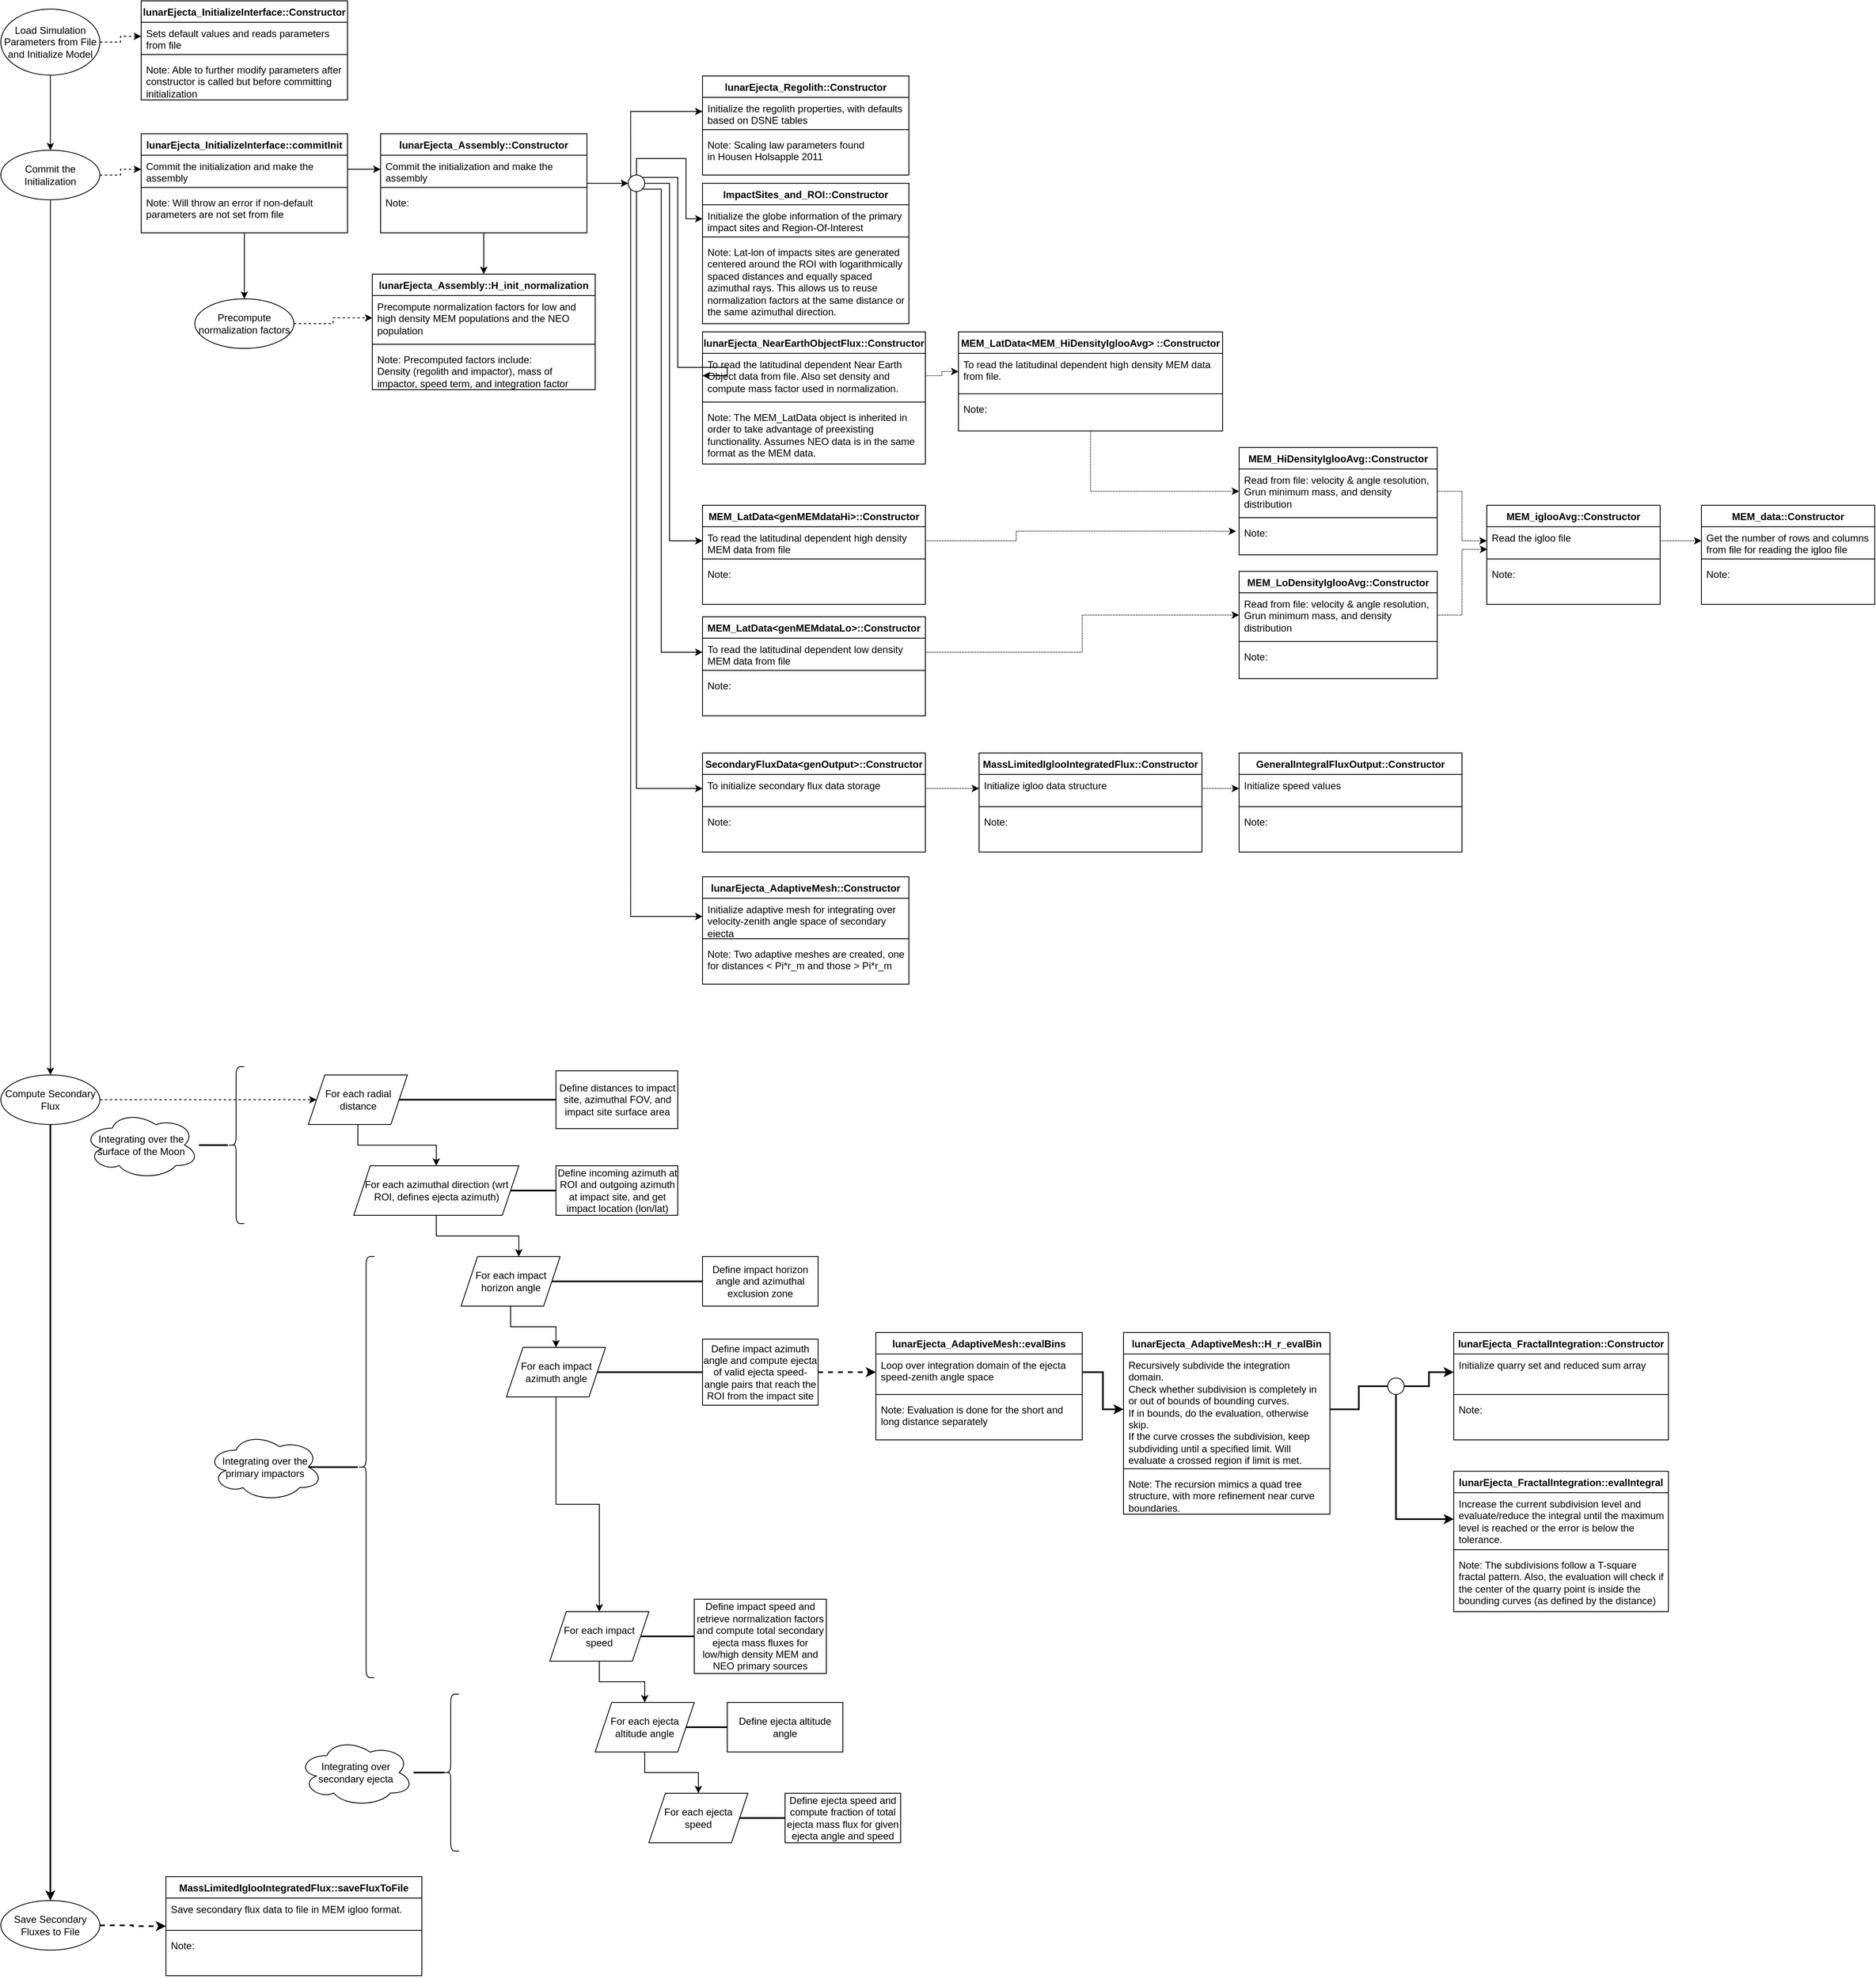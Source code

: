 <mxfile version="13.7.8" type="device"><diagram id="AE6Q_uzpnQ-s7usFo6EL" name="Page-1"><mxGraphModel dx="1955" dy="1050" grid="1" gridSize="10" guides="1" tooltips="1" connect="1" arrows="1" fold="1" page="1" pageScale="1" pageWidth="2339" pageHeight="3300" math="0" shadow="0"><root><mxCell id="0"/><mxCell id="1" parent="0"/><mxCell id="IF2kZrFyBLAiRgc4HF0k-3" style="edgeStyle=orthogonalEdgeStyle;rounded=0;orthogonalLoop=1;jettySize=auto;html=1;entryX=0;entryY=0.5;entryDx=0;entryDy=0;dashed=1;" edge="1" parent="1" source="IF2kZrFyBLAiRgc4HF0k-1" target="IF2kZrFyBLAiRgc4HF0k-13"><mxGeometry relative="1" as="geometry"><mxPoint x="265" y="91" as="targetPoint"/></mxGeometry></mxCell><mxCell id="IF2kZrFyBLAiRgc4HF0k-18" style="edgeStyle=orthogonalEdgeStyle;rounded=0;orthogonalLoop=1;jettySize=auto;html=1;" edge="1" parent="1" source="IF2kZrFyBLAiRgc4HF0k-1" target="IF2kZrFyBLAiRgc4HF0k-17"><mxGeometry relative="1" as="geometry"/></mxCell><mxCell id="IF2kZrFyBLAiRgc4HF0k-1" value="Load Simulation Parameters from File and Initialize Model" style="ellipse;whiteSpace=wrap;html=1;" vertex="1" parent="1"><mxGeometry x="50" y="50" width="120" height="80" as="geometry"/></mxCell><mxCell id="IF2kZrFyBLAiRgc4HF0k-4" style="edgeStyle=orthogonalEdgeStyle;rounded=0;orthogonalLoop=1;jettySize=auto;html=1;exitX=0.5;exitY=1;exitDx=0;exitDy=0;" edge="1" parent="1"><mxGeometry relative="1" as="geometry"><mxPoint x="287.5" y="101" as="sourcePoint"/><mxPoint x="287.5" y="101" as="targetPoint"/></mxGeometry></mxCell><mxCell id="IF2kZrFyBLAiRgc4HF0k-23" style="edgeStyle=orthogonalEdgeStyle;rounded=0;orthogonalLoop=1;jettySize=auto;html=1;entryX=0;entryY=0.5;entryDx=0;entryDy=0;dashed=1;" edge="1" parent="1" source="IF2kZrFyBLAiRgc4HF0k-17" target="IF2kZrFyBLAiRgc4HF0k-20"><mxGeometry relative="1" as="geometry"/></mxCell><mxCell id="VJTmwMwhS1RaxZfqi-d4-105" style="edgeStyle=orthogonalEdgeStyle;rounded=0;orthogonalLoop=1;jettySize=auto;html=1;startArrow=none;startFill=0;endArrow=classic;endFill=1;strokeWidth=1;" edge="1" parent="1" source="IF2kZrFyBLAiRgc4HF0k-17" target="VJTmwMwhS1RaxZfqi-d4-104"><mxGeometry relative="1" as="geometry"/></mxCell><mxCell id="IF2kZrFyBLAiRgc4HF0k-17" value="Commit the Initialization" style="ellipse;whiteSpace=wrap;html=1;" vertex="1" parent="1"><mxGeometry x="50" y="221" width="120" height="60" as="geometry"/></mxCell><mxCell id="VJTmwMwhS1RaxZfqi-d4-16" style="edgeStyle=orthogonalEdgeStyle;rounded=0;orthogonalLoop=1;jettySize=auto;html=1;" edge="1" parent="1" source="IF2kZrFyBLAiRgc4HF0k-19" target="VJTmwMwhS1RaxZfqi-d4-15"><mxGeometry relative="1" as="geometry"/></mxCell><mxCell id="VJTmwMwhS1RaxZfqi-d4-14" style="edgeStyle=orthogonalEdgeStyle;rounded=0;orthogonalLoop=1;jettySize=auto;html=1;entryX=0.5;entryY=0;entryDx=0;entryDy=0;" edge="1" parent="1" source="VJTmwMwhS1RaxZfqi-d4-1" target="VJTmwMwhS1RaxZfqi-d4-10"><mxGeometry relative="1" as="geometry"/></mxCell><mxCell id="VJTmwMwhS1RaxZfqi-d4-18" style="edgeStyle=orthogonalEdgeStyle;rounded=0;orthogonalLoop=1;jettySize=auto;html=1;entryX=0;entryY=0.5;entryDx=0;entryDy=0;" edge="1" parent="1" source="VJTmwMwhS1RaxZfqi-d4-1" target="VJTmwMwhS1RaxZfqi-d4-27"><mxGeometry relative="1" as="geometry"/></mxCell><mxCell id="VJTmwMwhS1RaxZfqi-d4-5" style="edgeStyle=orthogonalEdgeStyle;rounded=0;orthogonalLoop=1;jettySize=auto;html=1;entryX=0;entryY=0.5;entryDx=0;entryDy=0;" edge="1" parent="1" source="IF2kZrFyBLAiRgc4HF0k-20" target="VJTmwMwhS1RaxZfqi-d4-2"><mxGeometry relative="1" as="geometry"/></mxCell><mxCell id="VJTmwMwhS1RaxZfqi-d4-17" style="edgeStyle=orthogonalEdgeStyle;rounded=0;orthogonalLoop=1;jettySize=auto;html=1;dashed=1;" edge="1" parent="1" source="VJTmwMwhS1RaxZfqi-d4-15" target="VJTmwMwhS1RaxZfqi-d4-11"><mxGeometry relative="1" as="geometry"/></mxCell><mxCell id="VJTmwMwhS1RaxZfqi-d4-15" value="Precompute normalization factors" style="ellipse;whiteSpace=wrap;html=1;" vertex="1" parent="1"><mxGeometry x="285" y="401" width="120" height="60" as="geometry"/></mxCell><mxCell id="VJTmwMwhS1RaxZfqi-d4-26" style="edgeStyle=orthogonalEdgeStyle;rounded=0;orthogonalLoop=1;jettySize=auto;html=1;startArrow=classic;startFill=1;endArrow=none;endFill=0;entryX=0.5;entryY=0;entryDx=0;entryDy=0;" edge="1" parent="1" source="VJTmwMwhS1RaxZfqi-d4-21" target="VJTmwMwhS1RaxZfqi-d4-27"><mxGeometry relative="1" as="geometry"><mxPoint x="820" y="261" as="targetPoint"/><Array as="points"><mxPoint x="880" y="304"/><mxPoint x="880" y="231"/><mxPoint x="820" y="231"/></Array></mxGeometry></mxCell><mxCell id="VJTmwMwhS1RaxZfqi-d4-29" style="edgeStyle=orthogonalEdgeStyle;rounded=0;orthogonalLoop=1;jettySize=auto;html=1;exitX=0;exitY=0;exitDx=0;exitDy=0;entryX=0;entryY=0.5;entryDx=0;entryDy=0;startArrow=none;startFill=0;endArrow=classic;endFill=1;" edge="1" parent="1" source="VJTmwMwhS1RaxZfqi-d4-27" target="VJTmwMwhS1RaxZfqi-d4-7"><mxGeometry relative="1" as="geometry"/></mxCell><mxCell id="VJTmwMwhS1RaxZfqi-d4-51" style="edgeStyle=orthogonalEdgeStyle;rounded=0;orthogonalLoop=1;jettySize=auto;html=1;exitX=0.5;exitY=1;exitDx=0;exitDy=0;entryX=0;entryY=0.5;entryDx=0;entryDy=0;startArrow=none;startFill=0;endArrow=classic;endFill=1;" edge="1" parent="1" source="VJTmwMwhS1RaxZfqi-d4-27" target="VJTmwMwhS1RaxZfqi-d4-48"><mxGeometry relative="1" as="geometry"><Array as="points"><mxPoint x="820" y="994"/></Array></mxGeometry></mxCell><mxCell id="VJTmwMwhS1RaxZfqi-d4-56" style="edgeStyle=orthogonalEdgeStyle;rounded=0;orthogonalLoop=1;jettySize=auto;html=1;exitX=0;exitY=1;exitDx=0;exitDy=0;entryX=0;entryY=0.5;entryDx=0;entryDy=0;startArrow=none;startFill=0;endArrow=classic;endFill=1;" edge="1" parent="1" source="VJTmwMwhS1RaxZfqi-d4-27" target="VJTmwMwhS1RaxZfqi-d4-53"><mxGeometry relative="1" as="geometry"/></mxCell><mxCell id="VJTmwMwhS1RaxZfqi-d4-80" style="edgeStyle=orthogonalEdgeStyle;rounded=0;orthogonalLoop=1;jettySize=auto;html=1;exitX=1;exitY=0;exitDx=0;exitDy=0;entryX=0;entryY=0.5;entryDx=0;entryDy=0;startArrow=none;startFill=0;endArrow=classic;endFill=1;" edge="1" parent="1" source="VJTmwMwhS1RaxZfqi-d4-27" target="VJTmwMwhS1RaxZfqi-d4-43"><mxGeometry relative="1" as="geometry"><Array as="points"><mxPoint x="870" y="254"/><mxPoint x="870" y="484"/><mxPoint x="930" y="484"/></Array></mxGeometry></mxCell><mxCell id="VJTmwMwhS1RaxZfqi-d4-82" style="edgeStyle=orthogonalEdgeStyle;rounded=0;orthogonalLoop=1;jettySize=auto;html=1;exitX=1;exitY=0.5;exitDx=0;exitDy=0;entryX=0;entryY=0.5;entryDx=0;entryDy=0;startArrow=none;startFill=0;endArrow=classic;endFill=1;" edge="1" parent="1" source="VJTmwMwhS1RaxZfqi-d4-27" target="VJTmwMwhS1RaxZfqi-d4-33"><mxGeometry relative="1" as="geometry"><Array as="points"><mxPoint x="860" y="261"/><mxPoint x="860" y="694"/></Array></mxGeometry></mxCell><mxCell id="VJTmwMwhS1RaxZfqi-d4-83" style="edgeStyle=orthogonalEdgeStyle;rounded=0;orthogonalLoop=1;jettySize=auto;html=1;exitX=1;exitY=1;exitDx=0;exitDy=0;entryX=0;entryY=0.5;entryDx=0;entryDy=0;startArrow=none;startFill=0;endArrow=classic;endFill=1;" edge="1" parent="1" source="VJTmwMwhS1RaxZfqi-d4-27" target="VJTmwMwhS1RaxZfqi-d4-38"><mxGeometry relative="1" as="geometry"><Array as="points"><mxPoint x="850" y="268"/><mxPoint x="850" y="829"/></Array></mxGeometry></mxCell><mxCell id="VJTmwMwhS1RaxZfqi-d4-27" value="" style="ellipse;whiteSpace=wrap;html=1;" vertex="1" parent="1"><mxGeometry x="810" y="251" width="20" height="20" as="geometry"/></mxCell><mxCell id="VJTmwMwhS1RaxZfqi-d4-91" style="edgeStyle=orthogonalEdgeStyle;rounded=0;orthogonalLoop=1;jettySize=auto;html=1;entryX=0;entryY=0.5;entryDx=0;entryDy=0;startArrow=none;startFill=0;endArrow=classic;endFill=1;strokeWidth=1;dashed=1;dashPattern=1 1;" edge="1" parent="1" source="VJTmwMwhS1RaxZfqi-d4-84" target="VJTmwMwhS1RaxZfqi-d4-58"><mxGeometry relative="1" as="geometry"/></mxCell><mxCell id="VJTmwMwhS1RaxZfqi-d4-61" style="edgeStyle=orthogonalEdgeStyle;rounded=0;orthogonalLoop=1;jettySize=auto;html=1;entryX=-0.015;entryY=0.286;entryDx=0;entryDy=0;startArrow=none;startFill=0;endArrow=classic;endFill=1;dashed=1;dashPattern=1 1;entryPerimeter=0;exitX=1;exitY=0.5;exitDx=0;exitDy=0;strokeWidth=1;" edge="1" parent="1" source="VJTmwMwhS1RaxZfqi-d4-33" target="VJTmwMwhS1RaxZfqi-d4-60"><mxGeometry relative="1" as="geometry"><Array as="points"><mxPoint x="1280" y="694"/><mxPoint x="1280" y="682"/></Array></mxGeometry></mxCell><mxCell id="VJTmwMwhS1RaxZfqi-d4-66" style="edgeStyle=orthogonalEdgeStyle;rounded=0;orthogonalLoop=1;jettySize=auto;html=1;startArrow=none;startFill=0;endArrow=classic;endFill=1;entryX=0;entryY=0.5;entryDx=0;entryDy=0;strokeWidth=1;dashed=1;dashPattern=1 1;" edge="1" parent="1" source="VJTmwMwhS1RaxZfqi-d4-58" target="VJTmwMwhS1RaxZfqi-d4-68"><mxGeometry relative="1" as="geometry"><mxPoint x="1830" y="721" as="targetPoint"/></mxGeometry></mxCell><mxCell id="VJTmwMwhS1RaxZfqi-d4-71" style="edgeStyle=orthogonalEdgeStyle;rounded=0;orthogonalLoop=1;jettySize=auto;html=1;entryX=0;entryY=0.5;entryDx=0;entryDy=0;startArrow=none;startFill=0;endArrow=classic;endFill=1;strokeWidth=1;dashed=1;dashPattern=1 1;" edge="1" parent="1" source="VJTmwMwhS1RaxZfqi-d4-68" target="VJTmwMwhS1RaxZfqi-d4-63"><mxGeometry relative="1" as="geometry"/></mxCell><mxCell id="VJTmwMwhS1RaxZfqi-d4-77" style="edgeStyle=orthogonalEdgeStyle;rounded=0;orthogonalLoop=1;jettySize=auto;html=1;entryX=0;entryY=0.5;entryDx=0;entryDy=0;startArrow=none;startFill=0;endArrow=classic;endFill=1;dashed=1;dashPattern=1 1;strokeWidth=1;" edge="1" parent="1" source="VJTmwMwhS1RaxZfqi-d4-38" target="VJTmwMwhS1RaxZfqi-d4-74"><mxGeometry relative="1" as="geometry"/></mxCell><mxCell id="VJTmwMwhS1RaxZfqi-d4-78" style="edgeStyle=orthogonalEdgeStyle;rounded=0;orthogonalLoop=1;jettySize=auto;html=1;entryX=0.003;entryY=0.807;entryDx=0;entryDy=0;entryPerimeter=0;startArrow=none;startFill=0;endArrow=classic;endFill=1;strokeWidth=1;dashed=1;dashPattern=1 1;" edge="1" parent="1" source="VJTmwMwhS1RaxZfqi-d4-74" target="VJTmwMwhS1RaxZfqi-d4-68"><mxGeometry relative="1" as="geometry"/></mxCell><mxCell id="VJTmwMwhS1RaxZfqi-d4-89" style="edgeStyle=orthogonalEdgeStyle;rounded=0;orthogonalLoop=1;jettySize=auto;html=1;entryX=0;entryY=0.5;entryDx=0;entryDy=0;startArrow=none;startFill=0;endArrow=classic;endFill=1;strokeWidth=1;dashed=1;dashPattern=1 1;" edge="1" parent="1" source="VJTmwMwhS1RaxZfqi-d4-43" target="VJTmwMwhS1RaxZfqi-d4-85"><mxGeometry relative="1" as="geometry"/></mxCell><mxCell id="VJTmwMwhS1RaxZfqi-d4-96" style="edgeStyle=orthogonalEdgeStyle;rounded=0;orthogonalLoop=1;jettySize=auto;html=1;entryX=0;entryY=0.5;entryDx=0;entryDy=0;startArrow=none;startFill=0;endArrow=classic;endFill=1;dashed=1;dashPattern=1 1;strokeWidth=1;" edge="1" parent="1" source="VJTmwMwhS1RaxZfqi-d4-48" target="VJTmwMwhS1RaxZfqi-d4-93"><mxGeometry relative="1" as="geometry"/></mxCell><mxCell id="VJTmwMwhS1RaxZfqi-d4-103" style="edgeStyle=orthogonalEdgeStyle;rounded=0;orthogonalLoop=1;jettySize=auto;html=1;entryX=0;entryY=0.5;entryDx=0;entryDy=0;startArrow=none;startFill=0;endArrow=classic;endFill=1;strokeWidth=1;dashed=1;dashPattern=1 1;" edge="1" parent="1" source="VJTmwMwhS1RaxZfqi-d4-93" target="VJTmwMwhS1RaxZfqi-d4-100"><mxGeometry relative="1" as="geometry"/></mxCell><mxCell id="VJTmwMwhS1RaxZfqi-d4-108" style="edgeStyle=orthogonalEdgeStyle;rounded=0;orthogonalLoop=1;jettySize=auto;html=1;exitX=1;exitY=0.5;exitDx=0;exitDy=0;entryX=0;entryY=0.5;entryDx=0;entryDy=0;startArrow=none;startFill=0;endArrow=classic;endFill=1;strokeWidth=1;dashed=1;" edge="1" parent="1" source="VJTmwMwhS1RaxZfqi-d4-104" target="VJTmwMwhS1RaxZfqi-d4-106"><mxGeometry relative="1" as="geometry"/></mxCell><mxCell id="VJTmwMwhS1RaxZfqi-d4-179" style="edgeStyle=orthogonalEdgeStyle;rounded=0;orthogonalLoop=1;jettySize=auto;html=1;exitX=0.5;exitY=1;exitDx=0;exitDy=0;entryX=0.5;entryY=0;entryDx=0;entryDy=0;startArrow=none;startFill=0;endArrow=classic;endFill=1;strokeWidth=2;" edge="1" parent="1" source="VJTmwMwhS1RaxZfqi-d4-104" target="VJTmwMwhS1RaxZfqi-d4-178"><mxGeometry relative="1" as="geometry"/></mxCell><mxCell id="VJTmwMwhS1RaxZfqi-d4-104" value="Compute Secondary Flux" style="ellipse;whiteSpace=wrap;html=1;" vertex="1" parent="1"><mxGeometry x="50" y="1341" width="120" height="60" as="geometry"/></mxCell><mxCell id="VJTmwMwhS1RaxZfqi-d4-116" style="edgeStyle=orthogonalEdgeStyle;rounded=0;orthogonalLoop=1;jettySize=auto;html=1;entryX=0.5;entryY=0;entryDx=0;entryDy=0;startArrow=none;startFill=0;endArrow=classic;endFill=1;strokeWidth=1;" edge="1" parent="1" source="VJTmwMwhS1RaxZfqi-d4-106" target="VJTmwMwhS1RaxZfqi-d4-107"><mxGeometry relative="1" as="geometry"/></mxCell><mxCell id="VJTmwMwhS1RaxZfqi-d4-134" value="" style="edgeStyle=orthogonalEdgeStyle;rounded=0;orthogonalLoop=1;jettySize=auto;html=1;startArrow=none;startFill=0;endArrow=none;endFill=0;strokeWidth=2;" edge="1" parent="1" source="VJTmwMwhS1RaxZfqi-d4-106" target="VJTmwMwhS1RaxZfqi-d4-133"><mxGeometry relative="1" as="geometry"/></mxCell><mxCell id="VJTmwMwhS1RaxZfqi-d4-106" value="For each radial distance" style="shape=parallelogram;perimeter=parallelogramPerimeter;whiteSpace=wrap;html=1;fixedSize=1;" vertex="1" parent="1"><mxGeometry x="422.5" y="1341" width="120" height="60" as="geometry"/></mxCell><mxCell id="VJTmwMwhS1RaxZfqi-d4-117" style="edgeStyle=orthogonalEdgeStyle;rounded=0;orthogonalLoop=1;jettySize=auto;html=1;entryX=0.583;entryY=0;entryDx=0;entryDy=0;entryPerimeter=0;startArrow=none;startFill=0;endArrow=classic;endFill=1;strokeWidth=1;" edge="1" parent="1" source="VJTmwMwhS1RaxZfqi-d4-107" target="VJTmwMwhS1RaxZfqi-d4-110"><mxGeometry relative="1" as="geometry"/></mxCell><mxCell id="VJTmwMwhS1RaxZfqi-d4-137" value="" style="edgeStyle=orthogonalEdgeStyle;rounded=0;orthogonalLoop=1;jettySize=auto;html=1;startArrow=none;startFill=0;endArrow=none;endFill=0;strokeWidth=2;" edge="1" parent="1" source="VJTmwMwhS1RaxZfqi-d4-107" target="VJTmwMwhS1RaxZfqi-d4-136"><mxGeometry relative="1" as="geometry"/></mxCell><mxCell id="VJTmwMwhS1RaxZfqi-d4-107" value="For each azimuthal direction (wrt ROI, defines ejecta azimuth)" style="shape=parallelogram;perimeter=parallelogramPerimeter;whiteSpace=wrap;html=1;fixedSize=1;" vertex="1" parent="1"><mxGeometry x="477.5" y="1451" width="200" height="60" as="geometry"/></mxCell><mxCell id="VJTmwMwhS1RaxZfqi-d4-118" style="edgeStyle=orthogonalEdgeStyle;rounded=0;orthogonalLoop=1;jettySize=auto;html=1;startArrow=none;startFill=0;endArrow=classic;endFill=1;strokeWidth=1;" edge="1" parent="1" source="VJTmwMwhS1RaxZfqi-d4-110" target="VJTmwMwhS1RaxZfqi-d4-111"><mxGeometry relative="1" as="geometry"/></mxCell><mxCell id="VJTmwMwhS1RaxZfqi-d4-139" value="" style="edgeStyle=orthogonalEdgeStyle;rounded=0;orthogonalLoop=1;jettySize=auto;html=1;startArrow=none;startFill=0;endArrow=none;endFill=0;strokeWidth=2;" edge="1" parent="1" source="VJTmwMwhS1RaxZfqi-d4-110" target="VJTmwMwhS1RaxZfqi-d4-138"><mxGeometry relative="1" as="geometry"/></mxCell><mxCell id="VJTmwMwhS1RaxZfqi-d4-110" value="For each impact horizon angle" style="shape=parallelogram;perimeter=parallelogramPerimeter;whiteSpace=wrap;html=1;fixedSize=1;" vertex="1" parent="1"><mxGeometry x="607.5" y="1561" width="120" height="60" as="geometry"/></mxCell><mxCell id="VJTmwMwhS1RaxZfqi-d4-119" style="edgeStyle=orthogonalEdgeStyle;rounded=0;orthogonalLoop=1;jettySize=auto;html=1;startArrow=none;startFill=0;endArrow=classic;endFill=1;strokeWidth=1;" edge="1" parent="1" source="VJTmwMwhS1RaxZfqi-d4-111" target="VJTmwMwhS1RaxZfqi-d4-112"><mxGeometry relative="1" as="geometry"/></mxCell><mxCell id="VJTmwMwhS1RaxZfqi-d4-141" value="" style="edgeStyle=orthogonalEdgeStyle;rounded=0;orthogonalLoop=1;jettySize=auto;html=1;startArrow=none;startFill=0;endArrow=none;endFill=0;strokeWidth=2;" edge="1" parent="1" source="VJTmwMwhS1RaxZfqi-d4-111" target="VJTmwMwhS1RaxZfqi-d4-140"><mxGeometry relative="1" as="geometry"/></mxCell><mxCell id="VJTmwMwhS1RaxZfqi-d4-111" value="For each impact azimuth angle" style="shape=parallelogram;perimeter=parallelogramPerimeter;whiteSpace=wrap;html=1;fixedSize=1;" vertex="1" parent="1"><mxGeometry x="662.5" y="1671" width="120" height="60" as="geometry"/></mxCell><mxCell id="VJTmwMwhS1RaxZfqi-d4-120" style="edgeStyle=orthogonalEdgeStyle;rounded=0;orthogonalLoop=1;jettySize=auto;html=1;startArrow=none;startFill=0;endArrow=classic;endFill=1;strokeWidth=1;" edge="1" parent="1" source="VJTmwMwhS1RaxZfqi-d4-112" target="VJTmwMwhS1RaxZfqi-d4-114"><mxGeometry relative="1" as="geometry"/></mxCell><mxCell id="VJTmwMwhS1RaxZfqi-d4-173" style="edgeStyle=orthogonalEdgeStyle;rounded=0;orthogonalLoop=1;jettySize=auto;html=1;entryX=0;entryY=0.5;entryDx=0;entryDy=0;startArrow=none;startFill=0;endArrow=none;endFill=0;strokeWidth=2;" edge="1" parent="1" source="VJTmwMwhS1RaxZfqi-d4-112" target="VJTmwMwhS1RaxZfqi-d4-172"><mxGeometry relative="1" as="geometry"/></mxCell><mxCell id="VJTmwMwhS1RaxZfqi-d4-143" value="lunarEjecta_AdaptiveMesh::evalBins" style="swimlane;fontStyle=1;align=center;verticalAlign=top;childLayout=stackLayout;horizontal=1;startSize=26;horizontalStack=0;resizeParent=1;resizeParentMax=0;resizeLast=0;collapsible=1;marginBottom=0;" vertex="1" parent="1"><mxGeometry x="1110" y="1653" width="250" height="130" as="geometry"/></mxCell><mxCell id="VJTmwMwhS1RaxZfqi-d4-144" value="Loop over integration domain of the ejecta speed-zenith angle space" style="text;strokeColor=none;fillColor=none;align=left;verticalAlign=top;spacingLeft=4;spacingRight=4;overflow=hidden;rotatable=0;points=[[0,0.5],[1,0.5]];portConstraint=eastwest;whiteSpace=wrap;" vertex="1" parent="VJTmwMwhS1RaxZfqi-d4-143"><mxGeometry y="26" width="250" height="44" as="geometry"/></mxCell><mxCell id="VJTmwMwhS1RaxZfqi-d4-145" value="" style="line;strokeWidth=1;fillColor=none;align=left;verticalAlign=middle;spacingTop=-1;spacingLeft=3;spacingRight=3;rotatable=0;labelPosition=right;points=[];portConstraint=eastwest;" vertex="1" parent="VJTmwMwhS1RaxZfqi-d4-143"><mxGeometry y="70" width="250" height="10" as="geometry"/></mxCell><mxCell id="VJTmwMwhS1RaxZfqi-d4-146" value="Note: Evaluation is done for the short and long distance separately" style="text;strokeColor=none;fillColor=none;align=left;verticalAlign=top;spacingLeft=4;spacingRight=4;overflow=hidden;rotatable=0;points=[[0,0.5],[1,0.5]];portConstraint=eastwest;whiteSpace=wrap;" vertex="1" parent="VJTmwMwhS1RaxZfqi-d4-143"><mxGeometry y="80" width="250" height="50" as="geometry"/></mxCell><mxCell id="VJTmwMwhS1RaxZfqi-d4-157" value="lunarEjecta_FractalIntegration::Constructor" style="swimlane;fontStyle=1;align=center;verticalAlign=top;childLayout=stackLayout;horizontal=1;startSize=26;horizontalStack=0;resizeParent=1;resizeParentMax=0;resizeLast=0;collapsible=1;marginBottom=0;" vertex="1" parent="1"><mxGeometry x="1810" y="1653" width="260" height="130" as="geometry"/></mxCell><mxCell id="VJTmwMwhS1RaxZfqi-d4-158" value="Initialize quarry set and reduced sum array" style="text;strokeColor=none;fillColor=none;align=left;verticalAlign=top;spacingLeft=4;spacingRight=4;overflow=hidden;rotatable=0;points=[[0,0.5],[1,0.5]];portConstraint=eastwest;whiteSpace=wrap;" vertex="1" parent="VJTmwMwhS1RaxZfqi-d4-157"><mxGeometry y="26" width="260" height="44" as="geometry"/></mxCell><mxCell id="VJTmwMwhS1RaxZfqi-d4-159" value="" style="line;strokeWidth=1;fillColor=none;align=left;verticalAlign=middle;spacingTop=-1;spacingLeft=3;spacingRight=3;rotatable=0;labelPosition=right;points=[];portConstraint=eastwest;" vertex="1" parent="VJTmwMwhS1RaxZfqi-d4-157"><mxGeometry y="70" width="260" height="10" as="geometry"/></mxCell><mxCell id="VJTmwMwhS1RaxZfqi-d4-160" value="Note:" style="text;strokeColor=none;fillColor=none;align=left;verticalAlign=top;spacingLeft=4;spacingRight=4;overflow=hidden;rotatable=0;points=[[0,0.5],[1,0.5]];portConstraint=eastwest;whiteSpace=wrap;" vertex="1" parent="VJTmwMwhS1RaxZfqi-d4-157"><mxGeometry y="80" width="260" height="50" as="geometry"/></mxCell><mxCell id="IF2kZrFyBLAiRgc4HF0k-12" value="lunarEjecta_InitializeInterface::Constructor" style="swimlane;fontStyle=1;align=center;verticalAlign=top;childLayout=stackLayout;horizontal=1;startSize=26;horizontalStack=0;resizeParent=1;resizeParentMax=0;resizeLast=0;collapsible=1;marginBottom=0;" vertex="1" parent="1"><mxGeometry x="220" y="40" width="250" height="120" as="geometry"/></mxCell><mxCell id="IF2kZrFyBLAiRgc4HF0k-13" value="Sets default values and reads parameters from file" style="text;strokeColor=none;fillColor=none;align=left;verticalAlign=top;spacingLeft=4;spacingRight=4;overflow=hidden;rotatable=0;points=[[0,0.5],[1,0.5]];portConstraint=eastwest;whiteSpace=wrap;" vertex="1" parent="IF2kZrFyBLAiRgc4HF0k-12"><mxGeometry y="26" width="250" height="34" as="geometry"/></mxCell><mxCell id="IF2kZrFyBLAiRgc4HF0k-14" value="" style="line;strokeWidth=1;fillColor=none;align=left;verticalAlign=middle;spacingTop=-1;spacingLeft=3;spacingRight=3;rotatable=0;labelPosition=right;points=[];portConstraint=eastwest;" vertex="1" parent="IF2kZrFyBLAiRgc4HF0k-12"><mxGeometry y="60" width="250" height="10" as="geometry"/></mxCell><mxCell id="IF2kZrFyBLAiRgc4HF0k-15" value="Note: Able to further modify parameters after constructor is called but before committing initialization " style="text;strokeColor=none;fillColor=none;align=left;verticalAlign=top;spacingLeft=4;spacingRight=4;overflow=hidden;rotatable=0;points=[[0,0.5],[1,0.5]];portConstraint=eastwest;whiteSpace=wrap;" vertex="1" parent="IF2kZrFyBLAiRgc4HF0k-12"><mxGeometry y="70" width="250" height="50" as="geometry"/></mxCell><mxCell id="IF2kZrFyBLAiRgc4HF0k-19" value="lunarEjecta_InitializeInterface::commitInit" style="swimlane;fontStyle=1;align=center;verticalAlign=top;childLayout=stackLayout;horizontal=1;startSize=26;horizontalStack=0;resizeParent=1;resizeParentMax=0;resizeLast=0;collapsible=1;marginBottom=0;" vertex="1" parent="1"><mxGeometry x="220" y="201" width="250" height="120" as="geometry"/></mxCell><mxCell id="IF2kZrFyBLAiRgc4HF0k-20" value="Commit the initialization and make the assembly" style="text;strokeColor=none;fillColor=none;align=left;verticalAlign=top;spacingLeft=4;spacingRight=4;overflow=hidden;rotatable=0;points=[[0,0.5],[1,0.5]];portConstraint=eastwest;whiteSpace=wrap;" vertex="1" parent="IF2kZrFyBLAiRgc4HF0k-19"><mxGeometry y="26" width="250" height="34" as="geometry"/></mxCell><mxCell id="IF2kZrFyBLAiRgc4HF0k-21" value="" style="line;strokeWidth=1;fillColor=none;align=left;verticalAlign=middle;spacingTop=-1;spacingLeft=3;spacingRight=3;rotatable=0;labelPosition=right;points=[];portConstraint=eastwest;" vertex="1" parent="IF2kZrFyBLAiRgc4HF0k-19"><mxGeometry y="60" width="250" height="10" as="geometry"/></mxCell><mxCell id="IF2kZrFyBLAiRgc4HF0k-22" value="Note: Will throw an error if non-default parameters are not set from file " style="text;strokeColor=none;fillColor=none;align=left;verticalAlign=top;spacingLeft=4;spacingRight=4;overflow=hidden;rotatable=0;points=[[0,0.5],[1,0.5]];portConstraint=eastwest;whiteSpace=wrap;" vertex="1" parent="IF2kZrFyBLAiRgc4HF0k-19"><mxGeometry y="70" width="250" height="50" as="geometry"/></mxCell><mxCell id="VJTmwMwhS1RaxZfqi-d4-1" value="lunarEjecta_Assembly::Constructor" style="swimlane;fontStyle=1;align=center;verticalAlign=top;childLayout=stackLayout;horizontal=1;startSize=26;horizontalStack=0;resizeParent=1;resizeParentMax=0;resizeLast=0;collapsible=1;marginBottom=0;" vertex="1" parent="1"><mxGeometry x="510" y="201" width="250" height="120" as="geometry"/></mxCell><mxCell id="VJTmwMwhS1RaxZfqi-d4-2" value="Commit the initialization and make the assembly" style="text;strokeColor=none;fillColor=none;align=left;verticalAlign=top;spacingLeft=4;spacingRight=4;overflow=hidden;rotatable=0;points=[[0,0.5],[1,0.5]];portConstraint=eastwest;whiteSpace=wrap;" vertex="1" parent="VJTmwMwhS1RaxZfqi-d4-1"><mxGeometry y="26" width="250" height="34" as="geometry"/></mxCell><mxCell id="VJTmwMwhS1RaxZfqi-d4-3" value="" style="line;strokeWidth=1;fillColor=none;align=left;verticalAlign=middle;spacingTop=-1;spacingLeft=3;spacingRight=3;rotatable=0;labelPosition=right;points=[];portConstraint=eastwest;" vertex="1" parent="VJTmwMwhS1RaxZfqi-d4-1"><mxGeometry y="60" width="250" height="10" as="geometry"/></mxCell><mxCell id="VJTmwMwhS1RaxZfqi-d4-4" value="Note: " style="text;strokeColor=none;fillColor=none;align=left;verticalAlign=top;spacingLeft=4;spacingRight=4;overflow=hidden;rotatable=0;points=[[0,0.5],[1,0.5]];portConstraint=eastwest;whiteSpace=wrap;" vertex="1" parent="VJTmwMwhS1RaxZfqi-d4-1"><mxGeometry y="70" width="250" height="50" as="geometry"/></mxCell><mxCell id="VJTmwMwhS1RaxZfqi-d4-10" value="lunarEjecta_Assembly::H_init_normalization" style="swimlane;fontStyle=1;align=center;verticalAlign=top;childLayout=stackLayout;horizontal=1;startSize=26;horizontalStack=0;resizeParent=1;resizeParentMax=0;resizeLast=0;collapsible=1;marginBottom=0;" vertex="1" parent="1"><mxGeometry x="500" y="371" width="270" height="140" as="geometry"/></mxCell><mxCell id="VJTmwMwhS1RaxZfqi-d4-11" value="Precompute normalization factors for low and high density MEM populations and the NEO population" style="text;strokeColor=none;fillColor=none;align=left;verticalAlign=top;spacingLeft=4;spacingRight=4;overflow=hidden;rotatable=0;points=[[0,0.5],[1,0.5]];portConstraint=eastwest;whiteSpace=wrap;" vertex="1" parent="VJTmwMwhS1RaxZfqi-d4-10"><mxGeometry y="26" width="270" height="54" as="geometry"/></mxCell><mxCell id="VJTmwMwhS1RaxZfqi-d4-12" value="" style="line;strokeWidth=1;fillColor=none;align=left;verticalAlign=middle;spacingTop=-1;spacingLeft=3;spacingRight=3;rotatable=0;labelPosition=right;points=[];portConstraint=eastwest;" vertex="1" parent="VJTmwMwhS1RaxZfqi-d4-10"><mxGeometry y="80" width="270" height="10" as="geometry"/></mxCell><mxCell id="VJTmwMwhS1RaxZfqi-d4-13" value="Note: Precomputed factors include:&#10;Density (regolith and impactor), mass of impactor, speed term, and integration factor" style="text;strokeColor=none;fillColor=none;align=left;verticalAlign=top;spacingLeft=4;spacingRight=4;overflow=hidden;rotatable=0;points=[[0,0.5],[1,0.5]];portConstraint=eastwest;whiteSpace=wrap;" vertex="1" parent="VJTmwMwhS1RaxZfqi-d4-10"><mxGeometry y="90" width="270" height="50" as="geometry"/></mxCell><mxCell id="VJTmwMwhS1RaxZfqi-d4-6" value="lunarEjecta_Regolith::Constructor" style="swimlane;fontStyle=1;align=center;verticalAlign=top;childLayout=stackLayout;horizontal=1;startSize=26;horizontalStack=0;resizeParent=1;resizeParentMax=0;resizeLast=0;collapsible=1;marginBottom=0;" vertex="1" parent="1"><mxGeometry x="900" y="131" width="250" height="120" as="geometry"/></mxCell><mxCell id="VJTmwMwhS1RaxZfqi-d4-7" value="Initialize the regolith properties, with defaults based on DSNE tables" style="text;strokeColor=none;fillColor=none;align=left;verticalAlign=top;spacingLeft=4;spacingRight=4;overflow=hidden;rotatable=0;points=[[0,0.5],[1,0.5]];portConstraint=eastwest;whiteSpace=wrap;" vertex="1" parent="VJTmwMwhS1RaxZfqi-d4-6"><mxGeometry y="26" width="250" height="34" as="geometry"/></mxCell><mxCell id="VJTmwMwhS1RaxZfqi-d4-8" value="" style="line;strokeWidth=1;fillColor=none;align=left;verticalAlign=middle;spacingTop=-1;spacingLeft=3;spacingRight=3;rotatable=0;labelPosition=right;points=[];portConstraint=eastwest;" vertex="1" parent="VJTmwMwhS1RaxZfqi-d4-6"><mxGeometry y="60" width="250" height="10" as="geometry"/></mxCell><mxCell id="VJTmwMwhS1RaxZfqi-d4-9" value="Note: Scaling law parameters found in Housen Holsapple 2011" style="text;strokeColor=none;fillColor=none;align=left;verticalAlign=top;spacingLeft=4;spacingRight=4;overflow=hidden;rotatable=0;points=[[0,0.5],[1,0.5]];portConstraint=eastwest;whiteSpace=wrap;" vertex="1" parent="VJTmwMwhS1RaxZfqi-d4-6"><mxGeometry y="70" width="250" height="50" as="geometry"/></mxCell><mxCell id="VJTmwMwhS1RaxZfqi-d4-20" value="ImpactSites_and_ROI::Constructor" style="swimlane;fontStyle=1;align=center;verticalAlign=top;childLayout=stackLayout;horizontal=1;startSize=26;horizontalStack=0;resizeParent=1;resizeParentMax=0;resizeLast=0;collapsible=1;marginBottom=0;" vertex="1" parent="1"><mxGeometry x="900" y="261" width="250" height="170" as="geometry"/></mxCell><mxCell id="VJTmwMwhS1RaxZfqi-d4-21" value="Initialize the globe information of the primary impact sites and Region-Of-Interest" style="text;strokeColor=none;fillColor=none;align=left;verticalAlign=top;spacingLeft=4;spacingRight=4;overflow=hidden;rotatable=0;points=[[0,0.5],[1,0.5]];portConstraint=eastwest;whiteSpace=wrap;" vertex="1" parent="VJTmwMwhS1RaxZfqi-d4-20"><mxGeometry y="26" width="250" height="34" as="geometry"/></mxCell><mxCell id="VJTmwMwhS1RaxZfqi-d4-22" value="" style="line;strokeWidth=1;fillColor=none;align=left;verticalAlign=middle;spacingTop=-1;spacingLeft=3;spacingRight=3;rotatable=0;labelPosition=right;points=[];portConstraint=eastwest;" vertex="1" parent="VJTmwMwhS1RaxZfqi-d4-20"><mxGeometry y="60" width="250" height="10" as="geometry"/></mxCell><mxCell id="VJTmwMwhS1RaxZfqi-d4-23" value="Note: Lat-lon of impacts sites are generated centered around the ROI with logarithmically spaced distances and equally spaced azimuthal rays. This allows us to reuse normalization factors at the same distance or the same azimuthal direction." style="text;strokeColor=none;fillColor=none;align=left;verticalAlign=top;spacingLeft=4;spacingRight=4;overflow=hidden;rotatable=0;points=[[0,0.5],[1,0.5]];portConstraint=eastwest;whiteSpace=wrap;" vertex="1" parent="VJTmwMwhS1RaxZfqi-d4-20"><mxGeometry y="70" width="250" height="100" as="geometry"/></mxCell><mxCell id="VJTmwMwhS1RaxZfqi-d4-84" value="MEM_LatData&lt;MEM_HiDensityIglooAvg&gt; ::Constructor" style="swimlane;fontStyle=1;align=center;verticalAlign=top;childLayout=stackLayout;horizontal=1;startSize=26;horizontalStack=0;resizeParent=1;resizeParentMax=0;resizeLast=0;collapsible=1;marginBottom=0;" vertex="1" parent="1"><mxGeometry x="1210" y="441" width="320" height="120" as="geometry"/></mxCell><mxCell id="VJTmwMwhS1RaxZfqi-d4-85" value="To read the latitudinal dependent high density MEM data from file. " style="text;strokeColor=none;fillColor=none;align=left;verticalAlign=top;spacingLeft=4;spacingRight=4;overflow=hidden;rotatable=0;points=[[0,0.5],[1,0.5]];portConstraint=eastwest;whiteSpace=wrap;" vertex="1" parent="VJTmwMwhS1RaxZfqi-d4-84"><mxGeometry y="26" width="320" height="44" as="geometry"/></mxCell><mxCell id="VJTmwMwhS1RaxZfqi-d4-86" value="" style="line;strokeWidth=1;fillColor=none;align=left;verticalAlign=middle;spacingTop=-1;spacingLeft=3;spacingRight=3;rotatable=0;labelPosition=right;points=[];portConstraint=eastwest;" vertex="1" parent="VJTmwMwhS1RaxZfqi-d4-84"><mxGeometry y="70" width="320" height="10" as="geometry"/></mxCell><mxCell id="VJTmwMwhS1RaxZfqi-d4-87" value="Note:" style="text;strokeColor=none;fillColor=none;align=left;verticalAlign=top;spacingLeft=4;spacingRight=4;overflow=hidden;rotatable=0;points=[[0,0.5],[1,0.5]];portConstraint=eastwest;whiteSpace=wrap;" vertex="1" parent="VJTmwMwhS1RaxZfqi-d4-84"><mxGeometry y="80" width="320" height="40" as="geometry"/></mxCell><mxCell id="VJTmwMwhS1RaxZfqi-d4-42" value="lunarEjecta_NearEarthObjectFlux::Constructor" style="swimlane;fontStyle=1;align=center;verticalAlign=top;childLayout=stackLayout;horizontal=1;startSize=26;horizontalStack=0;resizeParent=1;resizeParentMax=0;resizeLast=0;collapsible=1;marginBottom=0;" vertex="1" parent="1"><mxGeometry x="900" y="441" width="270" height="160" as="geometry"/></mxCell><mxCell id="VJTmwMwhS1RaxZfqi-d4-43" value="To read the latitudinal dependent Near Earth Object data from file. Also set density and compute mass factor used in normalization." style="text;strokeColor=none;fillColor=none;align=left;verticalAlign=top;spacingLeft=4;spacingRight=4;overflow=hidden;rotatable=0;points=[[0,0.5],[1,0.5]];portConstraint=eastwest;whiteSpace=wrap;" vertex="1" parent="VJTmwMwhS1RaxZfqi-d4-42"><mxGeometry y="26" width="270" height="54" as="geometry"/></mxCell><mxCell id="VJTmwMwhS1RaxZfqi-d4-44" value="" style="line;strokeWidth=1;fillColor=none;align=left;verticalAlign=middle;spacingTop=-1;spacingLeft=3;spacingRight=3;rotatable=0;labelPosition=right;points=[];portConstraint=eastwest;" vertex="1" parent="VJTmwMwhS1RaxZfqi-d4-42"><mxGeometry y="80" width="270" height="10" as="geometry"/></mxCell><mxCell id="VJTmwMwhS1RaxZfqi-d4-45" value="Note: The MEM_LatData object is inherited in order to take advantage of preexisting functionality. Assumes NEO data is in the same format as the MEM data." style="text;strokeColor=none;fillColor=none;align=left;verticalAlign=top;spacingLeft=4;spacingRight=4;overflow=hidden;rotatable=0;points=[[0,0.5],[1,0.5]];portConstraint=eastwest;whiteSpace=wrap;" vertex="1" parent="VJTmwMwhS1RaxZfqi-d4-42"><mxGeometry y="90" width="270" height="70" as="geometry"/></mxCell><mxCell id="VJTmwMwhS1RaxZfqi-d4-67" value="MEM_iglooAvg::Constructor" style="swimlane;fontStyle=1;align=center;verticalAlign=top;childLayout=stackLayout;horizontal=1;startSize=26;horizontalStack=0;resizeParent=1;resizeParentMax=0;resizeLast=0;collapsible=1;marginBottom=0;" vertex="1" parent="1"><mxGeometry x="1850" y="651" width="210" height="120" as="geometry"/></mxCell><mxCell id="VJTmwMwhS1RaxZfqi-d4-68" value="Read the igloo file" style="text;strokeColor=none;fillColor=none;align=left;verticalAlign=top;spacingLeft=4;spacingRight=4;overflow=hidden;rotatable=0;points=[[0,0.5],[1,0.5]];portConstraint=eastwest;whiteSpace=wrap;" vertex="1" parent="VJTmwMwhS1RaxZfqi-d4-67"><mxGeometry y="26" width="210" height="34" as="geometry"/></mxCell><mxCell id="VJTmwMwhS1RaxZfqi-d4-69" value="" style="line;strokeWidth=1;fillColor=none;align=left;verticalAlign=middle;spacingTop=-1;spacingLeft=3;spacingRight=3;rotatable=0;labelPosition=right;points=[];portConstraint=eastwest;" vertex="1" parent="VJTmwMwhS1RaxZfqi-d4-67"><mxGeometry y="60" width="210" height="10" as="geometry"/></mxCell><mxCell id="VJTmwMwhS1RaxZfqi-d4-70" value="Note:" style="text;strokeColor=none;fillColor=none;align=left;verticalAlign=top;spacingLeft=4;spacingRight=4;overflow=hidden;rotatable=0;points=[[0,0.5],[1,0.5]];portConstraint=eastwest;whiteSpace=wrap;" vertex="1" parent="VJTmwMwhS1RaxZfqi-d4-67"><mxGeometry y="70" width="210" height="50" as="geometry"/></mxCell><mxCell id="VJTmwMwhS1RaxZfqi-d4-62" value="MEM_data::Constructor" style="swimlane;fontStyle=1;align=center;verticalAlign=top;childLayout=stackLayout;horizontal=1;startSize=26;horizontalStack=0;resizeParent=1;resizeParentMax=0;resizeLast=0;collapsible=1;marginBottom=0;" vertex="1" parent="1"><mxGeometry x="2110" y="651" width="210" height="120" as="geometry"/></mxCell><mxCell id="VJTmwMwhS1RaxZfqi-d4-63" value="Get the number of rows and columns from file for reading the igloo file" style="text;strokeColor=none;fillColor=none;align=left;verticalAlign=top;spacingLeft=4;spacingRight=4;overflow=hidden;rotatable=0;points=[[0,0.5],[1,0.5]];portConstraint=eastwest;whiteSpace=wrap;" vertex="1" parent="VJTmwMwhS1RaxZfqi-d4-62"><mxGeometry y="26" width="210" height="34" as="geometry"/></mxCell><mxCell id="VJTmwMwhS1RaxZfqi-d4-64" value="" style="line;strokeWidth=1;fillColor=none;align=left;verticalAlign=middle;spacingTop=-1;spacingLeft=3;spacingRight=3;rotatable=0;labelPosition=right;points=[];portConstraint=eastwest;" vertex="1" parent="VJTmwMwhS1RaxZfqi-d4-62"><mxGeometry y="60" width="210" height="10" as="geometry"/></mxCell><mxCell id="VJTmwMwhS1RaxZfqi-d4-65" value="Note:" style="text;strokeColor=none;fillColor=none;align=left;verticalAlign=top;spacingLeft=4;spacingRight=4;overflow=hidden;rotatable=0;points=[[0,0.5],[1,0.5]];portConstraint=eastwest;whiteSpace=wrap;" vertex="1" parent="VJTmwMwhS1RaxZfqi-d4-62"><mxGeometry y="70" width="210" height="50" as="geometry"/></mxCell><mxCell id="VJTmwMwhS1RaxZfqi-d4-57" value="MEM_HiDensityIglooAvg::Constructor" style="swimlane;fontStyle=1;align=center;verticalAlign=top;childLayout=stackLayout;horizontal=1;startSize=26;horizontalStack=0;resizeParent=1;resizeParentMax=0;resizeLast=0;collapsible=1;marginBottom=0;" vertex="1" parent="1"><mxGeometry x="1550" y="581" width="240" height="130" as="geometry"/></mxCell><mxCell id="VJTmwMwhS1RaxZfqi-d4-58" value="Read from file: velocity &amp; angle resolution, Grun minimum mass, and density distribution" style="text;strokeColor=none;fillColor=none;align=left;verticalAlign=top;spacingLeft=4;spacingRight=4;overflow=hidden;rotatable=0;points=[[0,0.5],[1,0.5]];portConstraint=eastwest;whiteSpace=wrap;" vertex="1" parent="VJTmwMwhS1RaxZfqi-d4-57"><mxGeometry y="26" width="240" height="54" as="geometry"/></mxCell><mxCell id="VJTmwMwhS1RaxZfqi-d4-59" value="" style="line;strokeWidth=1;fillColor=none;align=left;verticalAlign=middle;spacingTop=-1;spacingLeft=3;spacingRight=3;rotatable=0;labelPosition=right;points=[];portConstraint=eastwest;" vertex="1" parent="VJTmwMwhS1RaxZfqi-d4-57"><mxGeometry y="80" width="240" height="10" as="geometry"/></mxCell><mxCell id="VJTmwMwhS1RaxZfqi-d4-60" value="Note:" style="text;strokeColor=none;fillColor=none;align=left;verticalAlign=top;spacingLeft=4;spacingRight=4;overflow=hidden;rotatable=0;points=[[0,0.5],[1,0.5]];portConstraint=eastwest;whiteSpace=wrap;" vertex="1" parent="VJTmwMwhS1RaxZfqi-d4-57"><mxGeometry y="90" width="240" height="40" as="geometry"/></mxCell><mxCell id="VJTmwMwhS1RaxZfqi-d4-73" value="MEM_LoDensityIglooAvg::Constructor" style="swimlane;fontStyle=1;align=center;verticalAlign=top;childLayout=stackLayout;horizontal=1;startSize=26;horizontalStack=0;resizeParent=1;resizeParentMax=0;resizeLast=0;collapsible=1;marginBottom=0;" vertex="1" parent="1"><mxGeometry x="1550" y="731" width="240" height="130" as="geometry"/></mxCell><mxCell id="VJTmwMwhS1RaxZfqi-d4-74" value="Read from file: velocity &amp; angle resolution, Grun minimum mass, and density distribution" style="text;strokeColor=none;fillColor=none;align=left;verticalAlign=top;spacingLeft=4;spacingRight=4;overflow=hidden;rotatable=0;points=[[0,0.5],[1,0.5]];portConstraint=eastwest;whiteSpace=wrap;" vertex="1" parent="VJTmwMwhS1RaxZfqi-d4-73"><mxGeometry y="26" width="240" height="54" as="geometry"/></mxCell><mxCell id="VJTmwMwhS1RaxZfqi-d4-75" value="" style="line;strokeWidth=1;fillColor=none;align=left;verticalAlign=middle;spacingTop=-1;spacingLeft=3;spacingRight=3;rotatable=0;labelPosition=right;points=[];portConstraint=eastwest;" vertex="1" parent="VJTmwMwhS1RaxZfqi-d4-73"><mxGeometry y="80" width="240" height="10" as="geometry"/></mxCell><mxCell id="VJTmwMwhS1RaxZfqi-d4-76" value="Note:" style="text;strokeColor=none;fillColor=none;align=left;verticalAlign=top;spacingLeft=4;spacingRight=4;overflow=hidden;rotatable=0;points=[[0,0.5],[1,0.5]];portConstraint=eastwest;whiteSpace=wrap;" vertex="1" parent="VJTmwMwhS1RaxZfqi-d4-73"><mxGeometry y="90" width="240" height="40" as="geometry"/></mxCell><mxCell id="VJTmwMwhS1RaxZfqi-d4-32" value="MEM_LatData&lt;genMEMdataHi&gt;::Constructor" style="swimlane;fontStyle=1;align=center;verticalAlign=top;childLayout=stackLayout;horizontal=1;startSize=26;horizontalStack=0;resizeParent=1;resizeParentMax=0;resizeLast=0;collapsible=1;marginBottom=0;" vertex="1" parent="1"><mxGeometry x="900" y="651" width="270" height="120" as="geometry"/></mxCell><mxCell id="VJTmwMwhS1RaxZfqi-d4-33" value="To read the latitudinal dependent high density MEM data from file" style="text;strokeColor=none;fillColor=none;align=left;verticalAlign=top;spacingLeft=4;spacingRight=4;overflow=hidden;rotatable=0;points=[[0,0.5],[1,0.5]];portConstraint=eastwest;whiteSpace=wrap;" vertex="1" parent="VJTmwMwhS1RaxZfqi-d4-32"><mxGeometry y="26" width="270" height="34" as="geometry"/></mxCell><mxCell id="VJTmwMwhS1RaxZfqi-d4-34" value="" style="line;strokeWidth=1;fillColor=none;align=left;verticalAlign=middle;spacingTop=-1;spacingLeft=3;spacingRight=3;rotatable=0;labelPosition=right;points=[];portConstraint=eastwest;" vertex="1" parent="VJTmwMwhS1RaxZfqi-d4-32"><mxGeometry y="60" width="270" height="10" as="geometry"/></mxCell><mxCell id="VJTmwMwhS1RaxZfqi-d4-35" value="Note:" style="text;strokeColor=none;fillColor=none;align=left;verticalAlign=top;spacingLeft=4;spacingRight=4;overflow=hidden;rotatable=0;points=[[0,0.5],[1,0.5]];portConstraint=eastwest;whiteSpace=wrap;" vertex="1" parent="VJTmwMwhS1RaxZfqi-d4-32"><mxGeometry y="70" width="270" height="50" as="geometry"/></mxCell><mxCell id="VJTmwMwhS1RaxZfqi-d4-37" value="MEM_LatData&lt;genMEMdataLo&gt;::Constructor" style="swimlane;fontStyle=1;align=center;verticalAlign=top;childLayout=stackLayout;horizontal=1;startSize=26;horizontalStack=0;resizeParent=1;resizeParentMax=0;resizeLast=0;collapsible=1;marginBottom=0;" vertex="1" parent="1"><mxGeometry x="900" y="786" width="270" height="120" as="geometry"/></mxCell><mxCell id="VJTmwMwhS1RaxZfqi-d4-38" value="To read the latitudinal dependent low density MEM data from file" style="text;strokeColor=none;fillColor=none;align=left;verticalAlign=top;spacingLeft=4;spacingRight=4;overflow=hidden;rotatable=0;points=[[0,0.5],[1,0.5]];portConstraint=eastwest;whiteSpace=wrap;" vertex="1" parent="VJTmwMwhS1RaxZfqi-d4-37"><mxGeometry y="26" width="270" height="34" as="geometry"/></mxCell><mxCell id="VJTmwMwhS1RaxZfqi-d4-39" value="" style="line;strokeWidth=1;fillColor=none;align=left;verticalAlign=middle;spacingTop=-1;spacingLeft=3;spacingRight=3;rotatable=0;labelPosition=right;points=[];portConstraint=eastwest;" vertex="1" parent="VJTmwMwhS1RaxZfqi-d4-37"><mxGeometry y="60" width="270" height="10" as="geometry"/></mxCell><mxCell id="VJTmwMwhS1RaxZfqi-d4-40" value="Note:" style="text;strokeColor=none;fillColor=none;align=left;verticalAlign=top;spacingLeft=4;spacingRight=4;overflow=hidden;rotatable=0;points=[[0,0.5],[1,0.5]];portConstraint=eastwest;whiteSpace=wrap;" vertex="1" parent="VJTmwMwhS1RaxZfqi-d4-37"><mxGeometry y="70" width="270" height="50" as="geometry"/></mxCell><mxCell id="VJTmwMwhS1RaxZfqi-d4-47" value="SecondaryFluxData&lt;genOutput&gt;::Constructor" style="swimlane;fontStyle=1;align=center;verticalAlign=top;childLayout=stackLayout;horizontal=1;startSize=26;horizontalStack=0;resizeParent=1;resizeParentMax=0;resizeLast=0;collapsible=1;marginBottom=0;" vertex="1" parent="1"><mxGeometry x="900" y="951" width="270" height="120" as="geometry"/></mxCell><mxCell id="VJTmwMwhS1RaxZfqi-d4-48" value="To initialize secondary flux data storage" style="text;strokeColor=none;fillColor=none;align=left;verticalAlign=top;spacingLeft=4;spacingRight=4;overflow=hidden;rotatable=0;points=[[0,0.5],[1,0.5]];portConstraint=eastwest;whiteSpace=wrap;" vertex="1" parent="VJTmwMwhS1RaxZfqi-d4-47"><mxGeometry y="26" width="270" height="34" as="geometry"/></mxCell><mxCell id="VJTmwMwhS1RaxZfqi-d4-49" value="" style="line;strokeWidth=1;fillColor=none;align=left;verticalAlign=middle;spacingTop=-1;spacingLeft=3;spacingRight=3;rotatable=0;labelPosition=right;points=[];portConstraint=eastwest;" vertex="1" parent="VJTmwMwhS1RaxZfqi-d4-47"><mxGeometry y="60" width="270" height="10" as="geometry"/></mxCell><mxCell id="VJTmwMwhS1RaxZfqi-d4-50" value="Note:" style="text;strokeColor=none;fillColor=none;align=left;verticalAlign=top;spacingLeft=4;spacingRight=4;overflow=hidden;rotatable=0;points=[[0,0.5],[1,0.5]];portConstraint=eastwest;whiteSpace=wrap;" vertex="1" parent="VJTmwMwhS1RaxZfqi-d4-47"><mxGeometry y="70" width="270" height="50" as="geometry"/></mxCell><mxCell id="VJTmwMwhS1RaxZfqi-d4-52" value="lunarEjecta_AdaptiveMesh::Constructor" style="swimlane;fontStyle=1;align=center;verticalAlign=top;childLayout=stackLayout;horizontal=1;startSize=26;horizontalStack=0;resizeParent=1;resizeParentMax=0;resizeLast=0;collapsible=1;marginBottom=0;" vertex="1" parent="1"><mxGeometry x="900" y="1101" width="250" height="130" as="geometry"/></mxCell><mxCell id="VJTmwMwhS1RaxZfqi-d4-53" value="Initialize adaptive mesh for integrating over velocity-zenith angle space of secondary ejecta" style="text;strokeColor=none;fillColor=none;align=left;verticalAlign=top;spacingLeft=4;spacingRight=4;overflow=hidden;rotatable=0;points=[[0,0.5],[1,0.5]];portConstraint=eastwest;whiteSpace=wrap;" vertex="1" parent="VJTmwMwhS1RaxZfqi-d4-52"><mxGeometry y="26" width="250" height="44" as="geometry"/></mxCell><mxCell id="VJTmwMwhS1RaxZfqi-d4-54" value="" style="line;strokeWidth=1;fillColor=none;align=left;verticalAlign=middle;spacingTop=-1;spacingLeft=3;spacingRight=3;rotatable=0;labelPosition=right;points=[];portConstraint=eastwest;" vertex="1" parent="VJTmwMwhS1RaxZfqi-d4-52"><mxGeometry y="70" width="250" height="10" as="geometry"/></mxCell><mxCell id="VJTmwMwhS1RaxZfqi-d4-55" value="Note: Two adaptive meshes are created, one for distances &lt; Pi*r_m and those &gt; Pi*r_m" style="text;strokeColor=none;fillColor=none;align=left;verticalAlign=top;spacingLeft=4;spacingRight=4;overflow=hidden;rotatable=0;points=[[0,0.5],[1,0.5]];portConstraint=eastwest;whiteSpace=wrap;" vertex="1" parent="VJTmwMwhS1RaxZfqi-d4-52"><mxGeometry y="80" width="250" height="50" as="geometry"/></mxCell><mxCell id="VJTmwMwhS1RaxZfqi-d4-92" value="MassLimitedIglooIntegratedFlux::Constructor" style="swimlane;fontStyle=1;align=center;verticalAlign=top;childLayout=stackLayout;horizontal=1;startSize=26;horizontalStack=0;resizeParent=1;resizeParentMax=0;resizeLast=0;collapsible=1;marginBottom=0;" vertex="1" parent="1"><mxGeometry x="1235" y="951" width="270" height="120" as="geometry"/></mxCell><mxCell id="VJTmwMwhS1RaxZfqi-d4-93" value="Initialize igloo data structure" style="text;strokeColor=none;fillColor=none;align=left;verticalAlign=top;spacingLeft=4;spacingRight=4;overflow=hidden;rotatable=0;points=[[0,0.5],[1,0.5]];portConstraint=eastwest;whiteSpace=wrap;" vertex="1" parent="VJTmwMwhS1RaxZfqi-d4-92"><mxGeometry y="26" width="270" height="34" as="geometry"/></mxCell><mxCell id="VJTmwMwhS1RaxZfqi-d4-94" value="" style="line;strokeWidth=1;fillColor=none;align=left;verticalAlign=middle;spacingTop=-1;spacingLeft=3;spacingRight=3;rotatable=0;labelPosition=right;points=[];portConstraint=eastwest;" vertex="1" parent="VJTmwMwhS1RaxZfqi-d4-92"><mxGeometry y="60" width="270" height="10" as="geometry"/></mxCell><mxCell id="VJTmwMwhS1RaxZfqi-d4-95" value="Note:" style="text;strokeColor=none;fillColor=none;align=left;verticalAlign=top;spacingLeft=4;spacingRight=4;overflow=hidden;rotatable=0;points=[[0,0.5],[1,0.5]];portConstraint=eastwest;whiteSpace=wrap;" vertex="1" parent="VJTmwMwhS1RaxZfqi-d4-92"><mxGeometry y="70" width="270" height="50" as="geometry"/></mxCell><mxCell id="VJTmwMwhS1RaxZfqi-d4-99" value="GeneralIntegralFluxOutput::Constructor" style="swimlane;fontStyle=1;align=center;verticalAlign=top;childLayout=stackLayout;horizontal=1;startSize=26;horizontalStack=0;resizeParent=1;resizeParentMax=0;resizeLast=0;collapsible=1;marginBottom=0;" vertex="1" parent="1"><mxGeometry x="1550" y="951" width="270" height="120" as="geometry"/></mxCell><mxCell id="VJTmwMwhS1RaxZfqi-d4-100" value="Initialize speed values" style="text;strokeColor=none;fillColor=none;align=left;verticalAlign=top;spacingLeft=4;spacingRight=4;overflow=hidden;rotatable=0;points=[[0,0.5],[1,0.5]];portConstraint=eastwest;whiteSpace=wrap;" vertex="1" parent="VJTmwMwhS1RaxZfqi-d4-99"><mxGeometry y="26" width="270" height="34" as="geometry"/></mxCell><mxCell id="VJTmwMwhS1RaxZfqi-d4-101" value="" style="line;strokeWidth=1;fillColor=none;align=left;verticalAlign=middle;spacingTop=-1;spacingLeft=3;spacingRight=3;rotatable=0;labelPosition=right;points=[];portConstraint=eastwest;" vertex="1" parent="VJTmwMwhS1RaxZfqi-d4-99"><mxGeometry y="60" width="270" height="10" as="geometry"/></mxCell><mxCell id="VJTmwMwhS1RaxZfqi-d4-102" value="Note:" style="text;strokeColor=none;fillColor=none;align=left;verticalAlign=top;spacingLeft=4;spacingRight=4;overflow=hidden;rotatable=0;points=[[0,0.5],[1,0.5]];portConstraint=eastwest;whiteSpace=wrap;" vertex="1" parent="VJTmwMwhS1RaxZfqi-d4-99"><mxGeometry y="70" width="270" height="50" as="geometry"/></mxCell><mxCell id="VJTmwMwhS1RaxZfqi-d4-180" value="MassLimitedIglooIntegratedFlux::saveFluxToFile" style="swimlane;fontStyle=1;align=center;verticalAlign=top;childLayout=stackLayout;horizontal=1;startSize=26;horizontalStack=0;resizeParent=1;resizeParentMax=0;resizeLast=0;collapsible=1;marginBottom=0;" vertex="1" parent="1"><mxGeometry x="250" y="2312" width="310" height="120" as="geometry"/></mxCell><mxCell id="VJTmwMwhS1RaxZfqi-d4-181" value="Save secondary flux data to file in MEM igloo format." style="text;strokeColor=none;fillColor=none;align=left;verticalAlign=top;spacingLeft=4;spacingRight=4;overflow=hidden;rotatable=0;points=[[0,0.5],[1,0.5]];portConstraint=eastwest;whiteSpace=wrap;" vertex="1" parent="VJTmwMwhS1RaxZfqi-d4-180"><mxGeometry y="26" width="310" height="34" as="geometry"/></mxCell><mxCell id="VJTmwMwhS1RaxZfqi-d4-182" value="" style="line;strokeWidth=1;fillColor=none;align=left;verticalAlign=middle;spacingTop=-1;spacingLeft=3;spacingRight=3;rotatable=0;labelPosition=right;points=[];portConstraint=eastwest;" vertex="1" parent="VJTmwMwhS1RaxZfqi-d4-180"><mxGeometry y="60" width="310" height="10" as="geometry"/></mxCell><mxCell id="VJTmwMwhS1RaxZfqi-d4-183" value="Note:" style="text;strokeColor=none;fillColor=none;align=left;verticalAlign=top;spacingLeft=4;spacingRight=4;overflow=hidden;rotatable=0;points=[[0,0.5],[1,0.5]];portConstraint=eastwest;whiteSpace=wrap;" vertex="1" parent="VJTmwMwhS1RaxZfqi-d4-180"><mxGeometry y="70" width="310" height="50" as="geometry"/></mxCell><mxCell id="VJTmwMwhS1RaxZfqi-d4-166" value="lunarEjecta_FractalIntegration::evalIntegral" style="swimlane;fontStyle=1;align=center;verticalAlign=top;childLayout=stackLayout;horizontal=1;startSize=26;horizontalStack=0;resizeParent=1;resizeParentMax=0;resizeLast=0;collapsible=1;marginBottom=0;" vertex="1" parent="1"><mxGeometry x="1810" y="1821" width="260" height="170" as="geometry"/></mxCell><mxCell id="VJTmwMwhS1RaxZfqi-d4-167" value="Increase the current subdivision level and evaluate/reduce the integral until the maximum level is reached or the error is below the tolerance." style="text;strokeColor=none;fillColor=none;align=left;verticalAlign=top;spacingLeft=4;spacingRight=4;overflow=hidden;rotatable=0;points=[[0,0.5],[1,0.5]];portConstraint=eastwest;whiteSpace=wrap;" vertex="1" parent="VJTmwMwhS1RaxZfqi-d4-166"><mxGeometry y="26" width="260" height="64" as="geometry"/></mxCell><mxCell id="VJTmwMwhS1RaxZfqi-d4-168" value="" style="line;strokeWidth=1;fillColor=none;align=left;verticalAlign=middle;spacingTop=-1;spacingLeft=3;spacingRight=3;rotatable=0;labelPosition=right;points=[];portConstraint=eastwest;" vertex="1" parent="VJTmwMwhS1RaxZfqi-d4-166"><mxGeometry y="90" width="260" height="10" as="geometry"/></mxCell><mxCell id="VJTmwMwhS1RaxZfqi-d4-169" value="Note: The subdivisions follow a T-square fractal pattern. Also, the evaluation will check if the center of the quarry point is inside the bounding curves (as defined by the distance)" style="text;strokeColor=none;fillColor=none;align=left;verticalAlign=top;spacingLeft=4;spacingRight=4;overflow=hidden;rotatable=0;points=[[0,0.5],[1,0.5]];portConstraint=eastwest;whiteSpace=wrap;" vertex="1" parent="VJTmwMwhS1RaxZfqi-d4-166"><mxGeometry y="100" width="260" height="70" as="geometry"/></mxCell><mxCell id="VJTmwMwhS1RaxZfqi-d4-148" value="lunarEjecta_AdaptiveMesh::H_r_evalBin" style="swimlane;fontStyle=1;align=center;verticalAlign=top;childLayout=stackLayout;horizontal=1;startSize=26;horizontalStack=0;resizeParent=1;resizeParentMax=0;resizeLast=0;collapsible=1;marginBottom=0;" vertex="1" parent="1"><mxGeometry x="1410" y="1653" width="250" height="220" as="geometry"/></mxCell><mxCell id="VJTmwMwhS1RaxZfqi-d4-149" value="Recursively subdivide the integration domain.&#10;Check whether subdivision is completely in or out of bounds of bounding curves.&#10;If in bounds, do the evaluation, otherwise skip.&#10;If the curve crosses the subdivision, keep subdividing until a specified limit. Will evaluate a crossed region if limit is met." style="text;strokeColor=none;fillColor=none;align=left;verticalAlign=top;spacingLeft=4;spacingRight=4;overflow=hidden;rotatable=0;points=[[0,0.5],[1,0.5]];portConstraint=eastwest;whiteSpace=wrap;" vertex="1" parent="VJTmwMwhS1RaxZfqi-d4-148"><mxGeometry y="26" width="250" height="134" as="geometry"/></mxCell><mxCell id="VJTmwMwhS1RaxZfqi-d4-150" value="" style="line;strokeWidth=1;fillColor=none;align=left;verticalAlign=middle;spacingTop=-1;spacingLeft=3;spacingRight=3;rotatable=0;labelPosition=right;points=[];portConstraint=eastwest;" vertex="1" parent="VJTmwMwhS1RaxZfqi-d4-148"><mxGeometry y="160" width="250" height="10" as="geometry"/></mxCell><mxCell id="VJTmwMwhS1RaxZfqi-d4-151" value="Note: The recursion mimics a quad tree structure, with more refinement near curve boundaries." style="text;strokeColor=none;fillColor=none;align=left;verticalAlign=top;spacingLeft=4;spacingRight=4;overflow=hidden;rotatable=0;points=[[0,0.5],[1,0.5]];portConstraint=eastwest;whiteSpace=wrap;" vertex="1" parent="VJTmwMwhS1RaxZfqi-d4-148"><mxGeometry y="170" width="250" height="50" as="geometry"/></mxCell><mxCell id="VJTmwMwhS1RaxZfqi-d4-112" value="For each impact speed" style="shape=parallelogram;perimeter=parallelogramPerimeter;whiteSpace=wrap;html=1;fixedSize=1;" vertex="1" parent="1"><mxGeometry x="715" y="1991" width="120" height="60" as="geometry"/></mxCell><mxCell id="VJTmwMwhS1RaxZfqi-d4-121" style="edgeStyle=orthogonalEdgeStyle;rounded=0;orthogonalLoop=1;jettySize=auto;html=1;entryX=0.5;entryY=0;entryDx=0;entryDy=0;startArrow=none;startFill=0;endArrow=classic;endFill=1;strokeWidth=1;" edge="1" parent="1" source="VJTmwMwhS1RaxZfqi-d4-114" target="VJTmwMwhS1RaxZfqi-d4-115"><mxGeometry relative="1" as="geometry"/></mxCell><mxCell id="VJTmwMwhS1RaxZfqi-d4-175" style="edgeStyle=orthogonalEdgeStyle;rounded=0;orthogonalLoop=1;jettySize=auto;html=1;exitX=1;exitY=0.5;exitDx=0;exitDy=0;entryX=0;entryY=0.5;entryDx=0;entryDy=0;startArrow=none;startFill=0;endArrow=none;endFill=0;strokeWidth=2;" edge="1" parent="1" source="VJTmwMwhS1RaxZfqi-d4-114" target="VJTmwMwhS1RaxZfqi-d4-174"><mxGeometry relative="1" as="geometry"/></mxCell><mxCell id="VJTmwMwhS1RaxZfqi-d4-114" value="For each ejecta altitude angle" style="shape=parallelogram;perimeter=parallelogramPerimeter;whiteSpace=wrap;html=1;fixedSize=1;" vertex="1" parent="1"><mxGeometry x="770" y="2101" width="120" height="60" as="geometry"/></mxCell><mxCell id="VJTmwMwhS1RaxZfqi-d4-177" style="edgeStyle=orthogonalEdgeStyle;rounded=0;orthogonalLoop=1;jettySize=auto;html=1;exitX=1;exitY=0.5;exitDx=0;exitDy=0;startArrow=none;startFill=0;endArrow=none;endFill=0;strokeWidth=2;" edge="1" parent="1" source="VJTmwMwhS1RaxZfqi-d4-115" target="VJTmwMwhS1RaxZfqi-d4-176"><mxGeometry relative="1" as="geometry"/></mxCell><mxCell id="VJTmwMwhS1RaxZfqi-d4-115" value="For each ejecta speed" style="shape=parallelogram;perimeter=parallelogramPerimeter;whiteSpace=wrap;html=1;fixedSize=1;" vertex="1" parent="1"><mxGeometry x="835" y="2211" width="120" height="60" as="geometry"/></mxCell><mxCell id="VJTmwMwhS1RaxZfqi-d4-124" value="" style="edgeStyle=orthogonalEdgeStyle;rounded=0;orthogonalLoop=1;jettySize=auto;html=1;startArrow=none;startFill=0;endArrow=none;endFill=0;strokeWidth=2;" edge="1" parent="1" source="VJTmwMwhS1RaxZfqi-d4-122" target="VJTmwMwhS1RaxZfqi-d4-123"><mxGeometry relative="1" as="geometry"/></mxCell><mxCell id="VJTmwMwhS1RaxZfqi-d4-122" value="" style="shape=curlyBracket;whiteSpace=wrap;html=1;rounded=1;" vertex="1" parent="1"><mxGeometry x="325" y="1331" width="20" height="190" as="geometry"/></mxCell><mxCell id="VJTmwMwhS1RaxZfqi-d4-123" value="Integrating over the surface of the Moon" style="ellipse;shape=cloud;whiteSpace=wrap;html=1;rounded=1;" vertex="1" parent="1"><mxGeometry x="150" y="1384.75" width="140" height="82.5" as="geometry"/></mxCell><mxCell id="VJTmwMwhS1RaxZfqi-d4-130" style="edgeStyle=orthogonalEdgeStyle;rounded=0;orthogonalLoop=1;jettySize=auto;html=1;entryX=0.875;entryY=0.5;entryDx=0;entryDy=0;entryPerimeter=0;startArrow=none;startFill=0;endArrow=none;endFill=0;strokeWidth=2;" edge="1" parent="1" source="VJTmwMwhS1RaxZfqi-d4-127" target="VJTmwMwhS1RaxZfqi-d4-128"><mxGeometry relative="1" as="geometry"/></mxCell><mxCell id="VJTmwMwhS1RaxZfqi-d4-127" value="" style="shape=curlyBracket;whiteSpace=wrap;html=1;rounded=1;" vertex="1" parent="1"><mxGeometry x="482.5" y="1561" width="20" height="510" as="geometry"/></mxCell><mxCell id="VJTmwMwhS1RaxZfqi-d4-128" value="Integrating over the primary impactors" style="ellipse;shape=cloud;whiteSpace=wrap;html=1;rounded=1;" vertex="1" parent="1"><mxGeometry x="300" y="1774.75" width="140" height="82.5" as="geometry"/></mxCell><mxCell id="VJTmwMwhS1RaxZfqi-d4-131" value="" style="shape=curlyBracket;whiteSpace=wrap;html=1;rounded=1;" vertex="1" parent="1"><mxGeometry x="585" y="2091" width="20" height="190" as="geometry"/></mxCell><mxCell id="VJTmwMwhS1RaxZfqi-d4-171" style="edgeStyle=orthogonalEdgeStyle;rounded=0;orthogonalLoop=1;jettySize=auto;html=1;entryX=0.1;entryY=0.5;entryDx=0;entryDy=0;entryPerimeter=0;startArrow=none;startFill=0;endArrow=none;endFill=0;strokeWidth=2;" edge="1" parent="1" source="VJTmwMwhS1RaxZfqi-d4-132" target="VJTmwMwhS1RaxZfqi-d4-131"><mxGeometry relative="1" as="geometry"/></mxCell><mxCell id="VJTmwMwhS1RaxZfqi-d4-132" value="Integrating over secondary ejecta" style="ellipse;shape=cloud;whiteSpace=wrap;html=1;rounded=1;" vertex="1" parent="1"><mxGeometry x="410" y="2144.75" width="140" height="82.5" as="geometry"/></mxCell><mxCell id="VJTmwMwhS1RaxZfqi-d4-133" value="Define distances to impact site, azimuthal FOV, and impact site surface area" style="whiteSpace=wrap;html=1;" vertex="1" parent="1"><mxGeometry x="722.5" y="1336" width="147.5" height="70" as="geometry"/></mxCell><mxCell id="VJTmwMwhS1RaxZfqi-d4-136" value="Define incoming azimuth at ROI and outgoing azimuth at impact site, and get impact location (lon/lat)" style="whiteSpace=wrap;html=1;" vertex="1" parent="1"><mxGeometry x="722.5" y="1451" width="147.5" height="60" as="geometry"/></mxCell><mxCell id="VJTmwMwhS1RaxZfqi-d4-138" value="Define impact horizon angle and azimuthal exclusion zone" style="whiteSpace=wrap;html=1;" vertex="1" parent="1"><mxGeometry x="900" y="1561" width="140" height="60" as="geometry"/></mxCell><mxCell id="VJTmwMwhS1RaxZfqi-d4-147" style="edgeStyle=orthogonalEdgeStyle;rounded=0;orthogonalLoop=1;jettySize=auto;html=1;exitX=1;exitY=0.5;exitDx=0;exitDy=0;entryX=0;entryY=0.5;entryDx=0;entryDy=0;startArrow=none;startFill=0;endArrow=classic;endFill=1;strokeWidth=2;dashed=1;" edge="1" parent="1" source="VJTmwMwhS1RaxZfqi-d4-140" target="VJTmwMwhS1RaxZfqi-d4-144"><mxGeometry relative="1" as="geometry"/></mxCell><mxCell id="VJTmwMwhS1RaxZfqi-d4-140" value="Define impact azimuth angle and compute ejecta of valid ejecta speed-angle pairs that reach the ROI from the impact site" style="whiteSpace=wrap;html=1;" vertex="1" parent="1"><mxGeometry x="900" y="1661" width="140" height="80" as="geometry"/></mxCell><mxCell id="VJTmwMwhS1RaxZfqi-d4-152" style="edgeStyle=orthogonalEdgeStyle;rounded=0;orthogonalLoop=1;jettySize=auto;html=1;entryX=0;entryY=0.5;entryDx=0;entryDy=0;startArrow=none;startFill=0;endArrow=classic;endFill=1;strokeWidth=2;" edge="1" parent="1" source="VJTmwMwhS1RaxZfqi-d4-144" target="VJTmwMwhS1RaxZfqi-d4-149"><mxGeometry relative="1" as="geometry"/></mxCell><mxCell id="VJTmwMwhS1RaxZfqi-d4-165" style="edgeStyle=orthogonalEdgeStyle;rounded=0;orthogonalLoop=1;jettySize=auto;html=1;startArrow=none;startFill=0;endArrow=classic;endFill=1;strokeWidth=2;" edge="1" parent="1" source="VJTmwMwhS1RaxZfqi-d4-162" target="VJTmwMwhS1RaxZfqi-d4-158"><mxGeometry relative="1" as="geometry"/></mxCell><mxCell id="VJTmwMwhS1RaxZfqi-d4-170" style="edgeStyle=orthogonalEdgeStyle;rounded=0;orthogonalLoop=1;jettySize=auto;html=1;exitX=0.5;exitY=1;exitDx=0;exitDy=0;entryX=0;entryY=0.5;entryDx=0;entryDy=0;startArrow=none;startFill=0;endArrow=classic;endFill=1;strokeWidth=2;" edge="1" parent="1" source="VJTmwMwhS1RaxZfqi-d4-162" target="VJTmwMwhS1RaxZfqi-d4-167"><mxGeometry relative="1" as="geometry"/></mxCell><mxCell id="VJTmwMwhS1RaxZfqi-d4-162" value="" style="ellipse;whiteSpace=wrap;html=1;" vertex="1" parent="1"><mxGeometry x="1730" y="1708" width="20" height="20" as="geometry"/></mxCell><mxCell id="VJTmwMwhS1RaxZfqi-d4-163" style="edgeStyle=orthogonalEdgeStyle;rounded=0;orthogonalLoop=1;jettySize=auto;html=1;entryX=0;entryY=0.5;entryDx=0;entryDy=0;startArrow=none;startFill=0;endArrow=none;endFill=0;strokeWidth=2;" edge="1" parent="1" source="VJTmwMwhS1RaxZfqi-d4-149" target="VJTmwMwhS1RaxZfqi-d4-162"><mxGeometry relative="1" as="geometry"/></mxCell><mxCell id="VJTmwMwhS1RaxZfqi-d4-172" value="Define impact speed and retrieve normalization factors and compute total secondary ejecta mass fluxes for low/high density MEM and NEO primary sources" style="whiteSpace=wrap;html=1;" vertex="1" parent="1"><mxGeometry x="890" y="1976" width="160" height="90" as="geometry"/></mxCell><mxCell id="VJTmwMwhS1RaxZfqi-d4-174" value="Define ejecta altitude angle" style="whiteSpace=wrap;html=1;" vertex="1" parent="1"><mxGeometry x="930" y="2101" width="140" height="60" as="geometry"/></mxCell><mxCell id="VJTmwMwhS1RaxZfqi-d4-176" value="Define ejecta speed and compute fraction of total ejecta mass flux for given ejecta angle and speed" style="whiteSpace=wrap;html=1;" vertex="1" parent="1"><mxGeometry x="1000" y="2211" width="140" height="60" as="geometry"/></mxCell><mxCell id="VJTmwMwhS1RaxZfqi-d4-184" style="edgeStyle=orthogonalEdgeStyle;rounded=0;orthogonalLoop=1;jettySize=auto;html=1;exitX=1;exitY=0.5;exitDx=0;exitDy=0;entryX=0;entryY=0.5;entryDx=0;entryDy=0;startArrow=none;startFill=0;endArrow=classic;endFill=1;strokeWidth=2;dashed=1;" edge="1" parent="1" source="VJTmwMwhS1RaxZfqi-d4-178" target="VJTmwMwhS1RaxZfqi-d4-180"><mxGeometry relative="1" as="geometry"/></mxCell><mxCell id="VJTmwMwhS1RaxZfqi-d4-178" value="Save Secondary Fluxes to File" style="ellipse;whiteSpace=wrap;html=1;" vertex="1" parent="1"><mxGeometry x="50" y="2341" width="120" height="60" as="geometry"/></mxCell></root></mxGraphModel></diagram></mxfile>